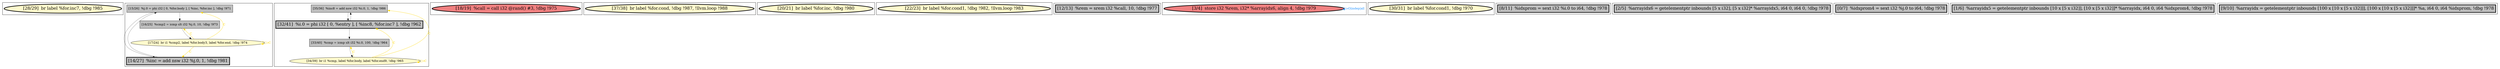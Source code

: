 
digraph G {





subgraph cluster13 {


node448 [penwidth=3.0,fontsize=20,fillcolor=lemonchiffon,label="[28/29]  br label %for.inc7, !dbg !985",shape=ellipse,style=filled ]



}

subgraph cluster11 {


node446 [fillcolor=grey,label="[15/26]  %j.0 = phi i32 [ 0, %for.body ], [ %inc, %for.inc ], !dbg !971",shape=rectangle,style=filled ]
node445 [penwidth=3.0,fontsize=20,fillcolor=grey,label="[14/27]  %inc = add nsw i32 %j.0, 1, !dbg !981",shape=rectangle,style=filled ]
node443 [fillcolor=grey,label="[16/25]  %cmp2 = icmp slt i32 %j.0, 10, !dbg !973",shape=rectangle,style=filled ]
node444 [fillcolor=lemonchiffon,label="[17/24]  br i1 %cmp2, label %for.body3, label %for.end, !dbg !974",shape=ellipse,style=filled ]

node444->node446 [style=solid,color=gold,label="C",penwidth=1.0,fontcolor=gold ]
node443->node444 [style=solid,color=black,label="",penwidth=0.5,fontcolor=black ]
node446->node445 [style=solid,color=black,label="",penwidth=0.5,fontcolor=black ]
node444->node443 [style=solid,color=gold,label="C",penwidth=1.0,fontcolor=gold ]
node445->node446 [style=solid,color=black,label="",penwidth=0.5,fontcolor=black ]
node444->node445 [style=solid,color=gold,label="C",penwidth=1.0,fontcolor=gold ]
node446->node443 [style=solid,color=black,label="",penwidth=0.5,fontcolor=black ]
node444->node444 [style=solid,color=gold,label="C",penwidth=1.0,fontcolor=gold ]


}

subgraph cluster10 {


node442 [fillcolor=grey,label="[35/36]  %inc8 = add nsw i32 %i.0, 1, !dbg !986",shape=rectangle,style=filled ]
node441 [penwidth=3.0,fontsize=20,fillcolor=grey,label="[32/41]  %i.0 = phi i32 [ 0, %entry ], [ %inc8, %for.inc7 ], !dbg !962",shape=rectangle,style=filled ]
node439 [fillcolor=grey,label="[33/40]  %cmp = icmp slt i32 %i.0, 100, !dbg !964",shape=rectangle,style=filled ]
node440 [fillcolor=lemonchiffon,label="[34/39]  br i1 %cmp, label %for.body, label %for.end9, !dbg !965",shape=ellipse,style=filled ]

node441->node439 [style=solid,color=black,label="",penwidth=0.5,fontcolor=black ]
node442->node441 [style=solid,color=black,label="",penwidth=0.5,fontcolor=black ]
node440->node441 [style=solid,color=gold,label="C",penwidth=1.0,fontcolor=gold ]
node440->node439 [style=solid,color=gold,label="C",penwidth=1.0,fontcolor=gold ]
node439->node440 [style=solid,color=black,label="",penwidth=0.5,fontcolor=black ]
node440->node442 [style=solid,color=gold,label="C",penwidth=1.0,fontcolor=gold ]
node440->node440 [style=solid,color=gold,label="C",penwidth=1.0,fontcolor=gold ]
node441->node442 [style=solid,color=black,label="",penwidth=0.5,fontcolor=black ]


}

subgraph cluster9 {


node438 [penwidth=3.0,fontsize=20,fillcolor=lightcoral,label="[18/19]  %call = call i32 @rand() #3, !dbg !975",shape=ellipse,style=filled ]



}

subgraph cluster8 {


node437 [penwidth=3.0,fontsize=20,fillcolor=lemonchiffon,label="[37/38]  br label %for.cond, !dbg !987, !llvm.loop !988",shape=ellipse,style=filled ]



}

subgraph cluster7 {


node436 [penwidth=3.0,fontsize=20,fillcolor=lemonchiffon,label="[20/21]  br label %for.inc, !dbg !980",shape=ellipse,style=filled ]



}

subgraph cluster14 {


node449 [penwidth=3.0,fontsize=20,fillcolor=lemonchiffon,label="[22/23]  br label %for.cond1, !dbg !982, !llvm.loop !983",shape=ellipse,style=filled ]



}

subgraph cluster6 {


node435 [penwidth=3.0,fontsize=20,fillcolor=grey,label="[12/13]  %rem = srem i32 %call, 10, !dbg !977",shape=rectangle,style=filled ]



}

subgraph cluster0 {


node429 [penwidth=3.0,fontsize=20,fillcolor=lightcoral,label="[3/4]  store i32 %rem, i32* %arrayidx6, align 4, !dbg !979",shape=ellipse,style=filled ]

node429->node429 [style=solid,color=dodgerblue,label="O|indep|all",penwidth=1.0,fontcolor=dodgerblue ]


}

subgraph cluster12 {


node447 [penwidth=3.0,fontsize=20,fillcolor=lemonchiffon,label="[30/31]  br label %for.cond1, !dbg !970",shape=ellipse,style=filled ]



}

subgraph cluster5 {


node434 [penwidth=3.0,fontsize=20,fillcolor=grey,label="[8/11]  %idxprom = sext i32 %i.0 to i64, !dbg !978",shape=rectangle,style=filled ]



}

subgraph cluster1 {


node430 [penwidth=3.0,fontsize=20,fillcolor=grey,label="[2/5]  %arrayidx6 = getelementptr inbounds [5 x i32], [5 x i32]* %arrayidx5, i64 0, i64 0, !dbg !978",shape=rectangle,style=filled ]



}

subgraph cluster2 {


node431 [penwidth=3.0,fontsize=20,fillcolor=grey,label="[0/7]  %idxprom4 = sext i32 %j.0 to i64, !dbg !978",shape=rectangle,style=filled ]



}

subgraph cluster3 {


node432 [penwidth=3.0,fontsize=20,fillcolor=grey,label="[1/6]  %arrayidx5 = getelementptr inbounds [10 x [5 x i32]], [10 x [5 x i32]]* %arrayidx, i64 0, i64 %idxprom4, !dbg !978",shape=rectangle,style=filled ]



}

subgraph cluster4 {


node433 [penwidth=3.0,fontsize=20,fillcolor=grey,label="[9/10]  %arrayidx = getelementptr inbounds [100 x [10 x [5 x i32]]], [100 x [10 x [5 x i32]]]* %a, i64 0, i64 %idxprom, !dbg !978",shape=rectangle,style=filled ]



}

}
